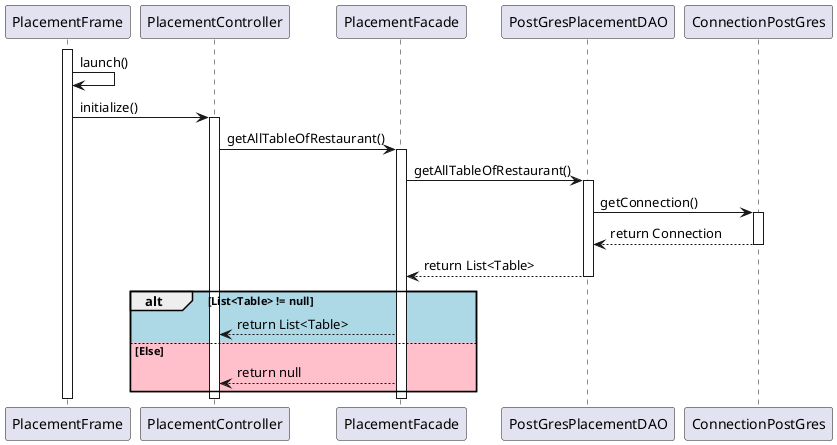 @startuml
activate PlacementFrame
PlacementFrame -> PlacementFrame : launch()
PlacementFrame -> PlacementController : initialize()
activate PlacementController
PlacementController -> PlacementFacade : getAllTableOfRestaurant()
activate PlacementFacade
PlacementFacade -> PostGresPlacementDAO : getAllTableOfRestaurant()
activate PostGresPlacementDAO
PostGresPlacementDAO -> ConnectionPostGres : getConnection()
activate ConnectionPostGres
ConnectionPostGres --> PostGresPlacementDAO : return Connection
deactivate ConnectionPostGres
PostGresPlacementDAO --> PlacementFacade : return List<Table>
deactivate PostGresPlacementDAO


alt #LightBlue List<Table> != null

    PlacementFacade --> PlacementController: return List<Table>

else #Pink Else

    PlacementFacade --> PlacementController: return null
end
deactivate PlacementFacade
deactivate PlacementController
deactivate PlacementFrame

@enduml
